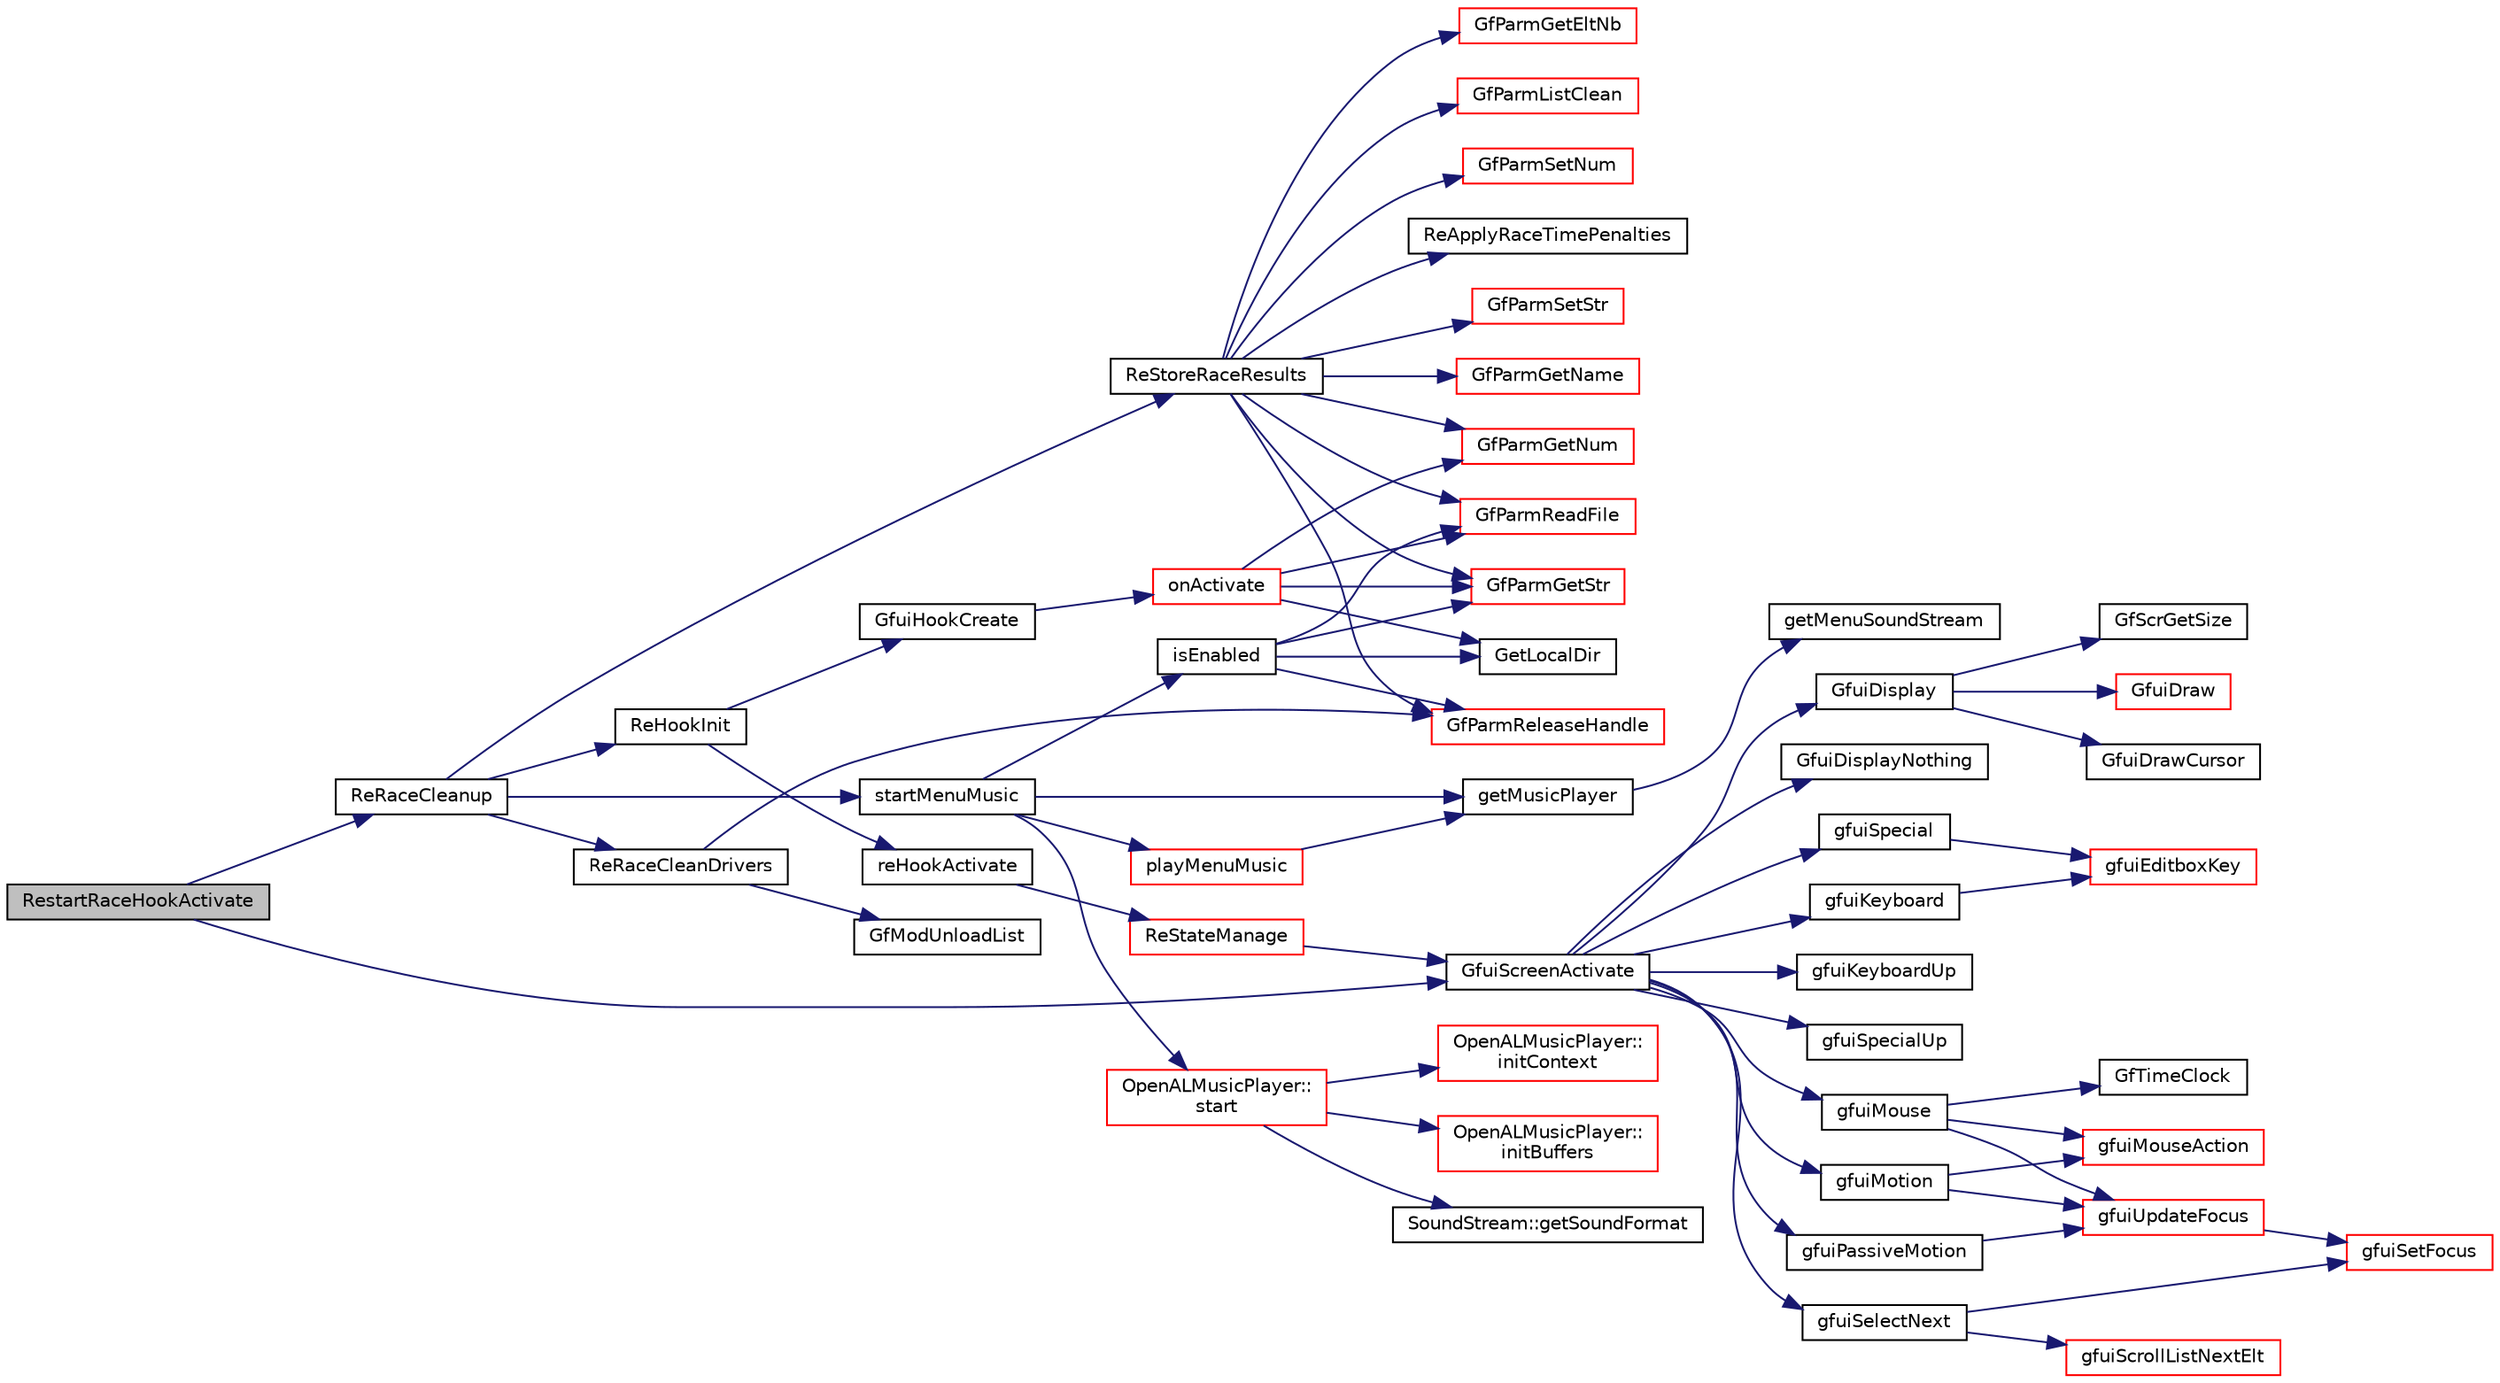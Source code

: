 digraph "RestartRaceHookActivate"
{
  edge [fontname="Helvetica",fontsize="10",labelfontname="Helvetica",labelfontsize="10"];
  node [fontname="Helvetica",fontsize="10",shape=record];
  rankdir="LR";
  Node1 [label="RestartRaceHookActivate",height=0.2,width=0.4,color="black", fillcolor="grey75", style="filled", fontcolor="black"];
  Node1 -> Node2 [color="midnightblue",fontsize="10",style="solid",fontname="Helvetica"];
  Node2 [label="ReRaceCleanup",height=0.2,width=0.4,color="black", fillcolor="white", style="filled",URL="$raceinit_8cpp.html#a1a82fea4ee6a25394be4900d866fcc12"];
  Node2 -> Node3 [color="midnightblue",fontsize="10",style="solid",fontname="Helvetica"];
  Node3 [label="ReHookInit",height=0.2,width=0.4,color="black", fillcolor="white", style="filled",URL="$racegl_8cpp.html#aa28af7a20a38fa7c0e0748a71b6524b8"];
  Node3 -> Node4 [color="midnightblue",fontsize="10",style="solid",fontname="Helvetica"];
  Node4 [label="GfuiHookCreate",height=0.2,width=0.4,color="black", fillcolor="white", style="filled",URL="$group__gui.html#ga9085c87039454c793822f4d5f0b07c7a",tooltip="Create a callback hook. "];
  Node4 -> Node5 [color="midnightblue",fontsize="10",style="solid",fontname="Helvetica"];
  Node5 [label="onActivate",height=0.2,width=0.4,color="red", fillcolor="white", style="filled",URL="$controlconfig_8cpp.html#aa648143267724ca9dda4aba973202a20"];
  Node5 -> Node6 [color="midnightblue",fontsize="10",style="solid",fontname="Helvetica"];
  Node6 [label="GetLocalDir",height=0.2,width=0.4,color="black", fillcolor="white", style="filled",URL="$tgf_8cpp.html#ae34eae3991aacabaf9c64025449d8c87"];
  Node5 -> Node7 [color="midnightblue",fontsize="10",style="solid",fontname="Helvetica"];
  Node7 [label="GfParmReadFile",height=0.2,width=0.4,color="red", fillcolor="white", style="filled",URL="$group__paramsfile.html#ga86fccfc1b5f8abf4ef6546896abd1e4f",tooltip="Read parameter set from file and return handle to parameter set. "];
  Node5 -> Node8 [color="midnightblue",fontsize="10",style="solid",fontname="Helvetica"];
  Node8 [label="GfParmGetStr",height=0.2,width=0.4,color="red", fillcolor="white", style="filled",URL="$group__paramsdata.html#gaa37bfd1fabd03d24fd50812c2330fa12",tooltip="Get a string parameter from the parameter set handle. "];
  Node5 -> Node9 [color="midnightblue",fontsize="10",style="solid",fontname="Helvetica"];
  Node9 [label="GfParmGetNum",height=0.2,width=0.4,color="red", fillcolor="white", style="filled",URL="$group__paramsdata.html#ga57d6d6694c94482128c7b7bd6bf0a2e8",tooltip="Get a numerical parameter from the parameter set handle. "];
  Node3 -> Node10 [color="midnightblue",fontsize="10",style="solid",fontname="Helvetica"];
  Node10 [label="reHookActivate",height=0.2,width=0.4,color="black", fillcolor="white", style="filled",URL="$racegl_8cpp.html#ad81086e6f95531ae1af1620321b35f43"];
  Node10 -> Node11 [color="midnightblue",fontsize="10",style="solid",fontname="Helvetica"];
  Node11 [label="ReStateManage",height=0.2,width=0.4,color="red", fillcolor="white", style="filled",URL="$racestate_8cpp.html#a049810dfed9900705f82ec174358bc18"];
  Node11 -> Node12 [color="midnightblue",fontsize="10",style="solid",fontname="Helvetica"];
  Node12 [label="GfuiScreenActivate",height=0.2,width=0.4,color="black", fillcolor="white", style="filled",URL="$group__gui.html#gadbbca757848adfdf2719c4678e30a0a2",tooltip="Activate a screen and make it current. "];
  Node12 -> Node13 [color="midnightblue",fontsize="10",style="solid",fontname="Helvetica"];
  Node13 [label="gfuiKeyboard",height=0.2,width=0.4,color="black", fillcolor="white", style="filled",URL="$gui_8cpp.html#a3619be0bdc95141c110ee218eb7e62e4"];
  Node13 -> Node14 [color="midnightblue",fontsize="10",style="solid",fontname="Helvetica"];
  Node14 [label="gfuiEditboxKey",height=0.2,width=0.4,color="red", fillcolor="white", style="filled",URL="$gui_8h.html#a1cec26e9e8a7c3543e3168fe9474cd92"];
  Node12 -> Node15 [color="midnightblue",fontsize="10",style="solid",fontname="Helvetica"];
  Node15 [label="gfuiSpecial",height=0.2,width=0.4,color="black", fillcolor="white", style="filled",URL="$gui_8cpp.html#a2c8de10f1d60582218355213db409b9a"];
  Node15 -> Node14 [color="midnightblue",fontsize="10",style="solid",fontname="Helvetica"];
  Node12 -> Node16 [color="midnightblue",fontsize="10",style="solid",fontname="Helvetica"];
  Node16 [label="gfuiKeyboardUp",height=0.2,width=0.4,color="black", fillcolor="white", style="filled",URL="$gui_8cpp.html#a3e2bd83ae849b7ca7f8e40ec65e6581e"];
  Node12 -> Node17 [color="midnightblue",fontsize="10",style="solid",fontname="Helvetica"];
  Node17 [label="gfuiSpecialUp",height=0.2,width=0.4,color="black", fillcolor="white", style="filled",URL="$gui_8cpp.html#acb5f70914d40bfcb79bed5a5a4446e85"];
  Node12 -> Node18 [color="midnightblue",fontsize="10",style="solid",fontname="Helvetica"];
  Node18 [label="gfuiMouse",height=0.2,width=0.4,color="black", fillcolor="white", style="filled",URL="$gui_8cpp.html#ade1f47865ce9b44d82919d7ff112eed7"];
  Node18 -> Node19 [color="midnightblue",fontsize="10",style="solid",fontname="Helvetica"];
  Node19 [label="GfTimeClock",height=0.2,width=0.4,color="black", fillcolor="white", style="filled",URL="$os_8cpp.html#aa735d1d80d0c5f9b180b077193f32c3b",tooltip="Get the time in seconds. "];
  Node18 -> Node20 [color="midnightblue",fontsize="10",style="solid",fontname="Helvetica"];
  Node20 [label="gfuiUpdateFocus",height=0.2,width=0.4,color="red", fillcolor="white", style="filled",URL="$gui_8h.html#ad0ee648d27adf739342e6f8c351d535c"];
  Node20 -> Node21 [color="midnightblue",fontsize="10",style="solid",fontname="Helvetica"];
  Node21 [label="gfuiSetFocus",height=0.2,width=0.4,color="red", fillcolor="white", style="filled",URL="$guiobject_8cpp.html#ac468a6961dd70cef1876c627cd49d848"];
  Node18 -> Node22 [color="midnightblue",fontsize="10",style="solid",fontname="Helvetica"];
  Node22 [label="gfuiMouseAction",height=0.2,width=0.4,color="red", fillcolor="white", style="filled",URL="$gui_8h.html#a5de9cfcd87c95cb51a4c11ba331dff32"];
  Node12 -> Node23 [color="midnightblue",fontsize="10",style="solid",fontname="Helvetica"];
  Node23 [label="gfuiMotion",height=0.2,width=0.4,color="black", fillcolor="white", style="filled",URL="$gui_8cpp.html#aa59dac80c8fd096eab17e7311a111b27"];
  Node23 -> Node20 [color="midnightblue",fontsize="10",style="solid",fontname="Helvetica"];
  Node23 -> Node22 [color="midnightblue",fontsize="10",style="solid",fontname="Helvetica"];
  Node12 -> Node24 [color="midnightblue",fontsize="10",style="solid",fontname="Helvetica"];
  Node24 [label="gfuiPassiveMotion",height=0.2,width=0.4,color="black", fillcolor="white", style="filled",URL="$gui_8cpp.html#a522b86e9eae7540ee8340f5f3aca9e00"];
  Node24 -> Node20 [color="midnightblue",fontsize="10",style="solid",fontname="Helvetica"];
  Node12 -> Node25 [color="midnightblue",fontsize="10",style="solid",fontname="Helvetica"];
  Node25 [label="gfuiSelectNext",height=0.2,width=0.4,color="black", fillcolor="white", style="filled",URL="$gui_8h.html#a7a6da8d971b522d762eecf0081c42ba0"];
  Node25 -> Node26 [color="midnightblue",fontsize="10",style="solid",fontname="Helvetica"];
  Node26 [label="gfuiScrollListNextElt",height=0.2,width=0.4,color="red", fillcolor="white", style="filled",URL="$gui_8h.html#a079d5ab4acd51aed89531b606b964645"];
  Node25 -> Node21 [color="midnightblue",fontsize="10",style="solid",fontname="Helvetica"];
  Node12 -> Node27 [color="midnightblue",fontsize="10",style="solid",fontname="Helvetica"];
  Node27 [label="GfuiDisplay",height=0.2,width=0.4,color="black", fillcolor="white", style="filled",URL="$group__gui.html#ga556f4f79d6831b2c3f8d152471b7e1c9",tooltip="Display function for the GUI to be called during redisplay of glut. "];
  Node27 -> Node28 [color="midnightblue",fontsize="10",style="solid",fontname="Helvetica"];
  Node28 [label="GfScrGetSize",height=0.2,width=0.4,color="black", fillcolor="white", style="filled",URL="$group__screen.html#gadcb66ba3f12ba1cb4c98367898c7f432",tooltip="Get the screen and viewport sizes. "];
  Node27 -> Node29 [color="midnightblue",fontsize="10",style="solid",fontname="Helvetica"];
  Node29 [label="GfuiDraw",height=0.2,width=0.4,color="red", fillcolor="white", style="filled",URL="$gui_8h.html#a564fce5b185b3c92b85c7b16b6187e2c"];
  Node27 -> Node30 [color="midnightblue",fontsize="10",style="solid",fontname="Helvetica"];
  Node30 [label="GfuiDrawCursor",height=0.2,width=0.4,color="black", fillcolor="white", style="filled",URL="$gui_8h.html#a2b5094a549ab8d717c1adce3a25aa4d6"];
  Node12 -> Node31 [color="midnightblue",fontsize="10",style="solid",fontname="Helvetica"];
  Node31 [label="GfuiDisplayNothing",height=0.2,width=0.4,color="black", fillcolor="white", style="filled",URL="$group__gui.html#gaee94daac7cab61329487b8cca09b5238",tooltip="Dummy display function for glut. "];
  Node2 -> Node32 [color="midnightblue",fontsize="10",style="solid",fontname="Helvetica"];
  Node32 [label="startMenuMusic",height=0.2,width=0.4,color="black", fillcolor="white", style="filled",URL="$musicplayer_8cpp.html#a6a00c347992786430b722e21083c5792"];
  Node32 -> Node33 [color="midnightblue",fontsize="10",style="solid",fontname="Helvetica"];
  Node33 [label="isEnabled",height=0.2,width=0.4,color="black", fillcolor="white", style="filled",URL="$musicplayer_8cpp.html#a914a23c35eaf965b85a2401419e78f4e"];
  Node33 -> Node6 [color="midnightblue",fontsize="10",style="solid",fontname="Helvetica"];
  Node33 -> Node7 [color="midnightblue",fontsize="10",style="solid",fontname="Helvetica"];
  Node33 -> Node8 [color="midnightblue",fontsize="10",style="solid",fontname="Helvetica"];
  Node33 -> Node34 [color="midnightblue",fontsize="10",style="solid",fontname="Helvetica"];
  Node34 [label="GfParmReleaseHandle",height=0.2,width=0.4,color="red", fillcolor="white", style="filled",URL="$group__paramsfile.html#ga1a1597d2697db41bcb9fdb64a6569761",tooltip="Release given parameter set handle parmHandle. "];
  Node32 -> Node35 [color="midnightblue",fontsize="10",style="solid",fontname="Helvetica"];
  Node35 [label="getMusicPlayer",height=0.2,width=0.4,color="black", fillcolor="white", style="filled",URL="$musicplayer_8cpp.html#a44e5f603abefd690fd66c7db16cb6237"];
  Node35 -> Node36 [color="midnightblue",fontsize="10",style="solid",fontname="Helvetica"];
  Node36 [label="getMenuSoundStream",height=0.2,width=0.4,color="black", fillcolor="white", style="filled",URL="$musicplayer_8cpp.html#a0df83eaa1ff90bc61bbeca9a23878041"];
  Node32 -> Node37 [color="midnightblue",fontsize="10",style="solid",fontname="Helvetica"];
  Node37 [label="OpenALMusicPlayer::\lstart",height=0.2,width=0.4,color="red", fillcolor="white", style="filled",URL="$class_open_a_l_music_player.html#ab957add77e20d0d2c90f9d6b8dc2fb6d"];
  Node37 -> Node38 [color="midnightblue",fontsize="10",style="solid",fontname="Helvetica"];
  Node38 [label="SoundStream::getSoundFormat",height=0.2,width=0.4,color="black", fillcolor="white", style="filled",URL="$class_sound_stream.html#a608b3b37f2c89afdf88cdb3c463c3afa"];
  Node37 -> Node39 [color="midnightblue",fontsize="10",style="solid",fontname="Helvetica"];
  Node39 [label="OpenALMusicPlayer::\linitContext",height=0.2,width=0.4,color="red", fillcolor="white", style="filled",URL="$class_open_a_l_music_player.html#a7763719ce1dd38f5fc6367858e8c9314"];
  Node37 -> Node40 [color="midnightblue",fontsize="10",style="solid",fontname="Helvetica"];
  Node40 [label="OpenALMusicPlayer::\linitBuffers",height=0.2,width=0.4,color="red", fillcolor="white", style="filled",URL="$class_open_a_l_music_player.html#a40506064be599733c07234e74091580c"];
  Node32 -> Node41 [color="midnightblue",fontsize="10",style="solid",fontname="Helvetica"];
  Node41 [label="playMenuMusic",height=0.2,width=0.4,color="red", fillcolor="white", style="filled",URL="$musicplayer_8cpp.html#adb6a2f1ff80c109a9671b5570ecf4491"];
  Node41 -> Node35 [color="midnightblue",fontsize="10",style="solid",fontname="Helvetica"];
  Node2 -> Node42 [color="midnightblue",fontsize="10",style="solid",fontname="Helvetica"];
  Node42 [label="ReStoreRaceResults",height=0.2,width=0.4,color="black", fillcolor="white", style="filled",URL="$raceresults_8cpp.html#ab9a602cddebf4f2bd7e1ae42d872e5b2"];
  Node42 -> Node43 [color="midnightblue",fontsize="10",style="solid",fontname="Helvetica"];
  Node43 [label="GfParmListClean",height=0.2,width=0.4,color="red", fillcolor="white", style="filled",URL="$group__paramslist.html#ga5c36ae6d1cd6a4f2be10e0a18adea7da",tooltip="Remove all the subsections in a section in the parameter set handle. "];
  Node42 -> Node44 [color="midnightblue",fontsize="10",style="solid",fontname="Helvetica"];
  Node44 [label="GfParmSetNum",height=0.2,width=0.4,color="red", fillcolor="white", style="filled",URL="$group__paramsdata.html#gaeffbd4db596ae3239a35d7fbd3f442fa",tooltip="Set a numerical parameter in the parameter set handle. "];
  Node42 -> Node45 [color="midnightblue",fontsize="10",style="solid",fontname="Helvetica"];
  Node45 [label="ReApplyRaceTimePenalties",height=0.2,width=0.4,color="black", fillcolor="white", style="filled",URL="$raceresults_8cpp.html#ae27dc0b641a68bf57e2ed6f280cdd31a"];
  Node42 -> Node46 [color="midnightblue",fontsize="10",style="solid",fontname="Helvetica"];
  Node46 [label="GfParmSetStr",height=0.2,width=0.4,color="red", fillcolor="white", style="filled",URL="$group__paramsdata.html#ga51e004417915417cc725baf7b384e9f2",tooltip="Set a string parameter in the parameter set handle. "];
  Node42 -> Node7 [color="midnightblue",fontsize="10",style="solid",fontname="Helvetica"];
  Node42 -> Node47 [color="midnightblue",fontsize="10",style="solid",fontname="Helvetica"];
  Node47 [label="GfParmGetName",height=0.2,width=0.4,color="red", fillcolor="white", style="filled",URL="$group__paramsdata.html#gacf4558e2d3c35c6a69b2801eda4658ee",tooltip="Get the name property of the parameter set handle. "];
  Node42 -> Node9 [color="midnightblue",fontsize="10",style="solid",fontname="Helvetica"];
  Node42 -> Node34 [color="midnightblue",fontsize="10",style="solid",fontname="Helvetica"];
  Node42 -> Node48 [color="midnightblue",fontsize="10",style="solid",fontname="Helvetica"];
  Node48 [label="GfParmGetEltNb",height=0.2,width=0.4,color="red", fillcolor="white", style="filled",URL="$group__paramslist.html#ga8e57c951dca972b605a7978baa11c41b",tooltip="Count the number of subsections in a section in the parameter set handle. "];
  Node42 -> Node8 [color="midnightblue",fontsize="10",style="solid",fontname="Helvetica"];
  Node2 -> Node49 [color="midnightblue",fontsize="10",style="solid",fontname="Helvetica"];
  Node49 [label="ReRaceCleanDrivers",height=0.2,width=0.4,color="black", fillcolor="white", style="filled",URL="$raceinit_8cpp.html#aabf448d11efd7a818fefcb95180f93aa"];
  Node49 -> Node34 [color="midnightblue",fontsize="10",style="solid",fontname="Helvetica"];
  Node49 -> Node50 [color="midnightblue",fontsize="10",style="solid",fontname="Helvetica"];
  Node50 [label="GfModUnloadList",height=0.2,width=0.4,color="black", fillcolor="white", style="filled",URL="$group__module.html#ga1719557d0587255fcfb8b1dc2b000705",tooltip="Unload the DLLs of a list. "];
  Node1 -> Node12 [color="midnightblue",fontsize="10",style="solid",fontname="Helvetica"];
}
